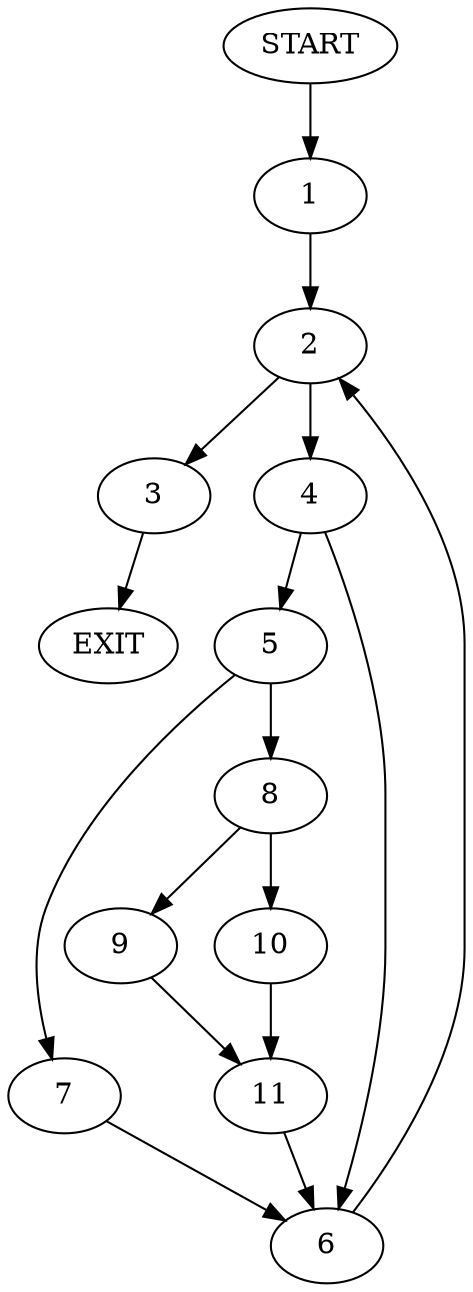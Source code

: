 digraph {
0 [label="START"]
12 [label="EXIT"]
0 -> 1
1 -> 2
2 -> 3
2 -> 4
4 -> 5
4 -> 6
3 -> 12
6 -> 2
5 -> 7
5 -> 8
7 -> 6
8 -> 9
8 -> 10
10 -> 11
9 -> 11
11 -> 6
}
